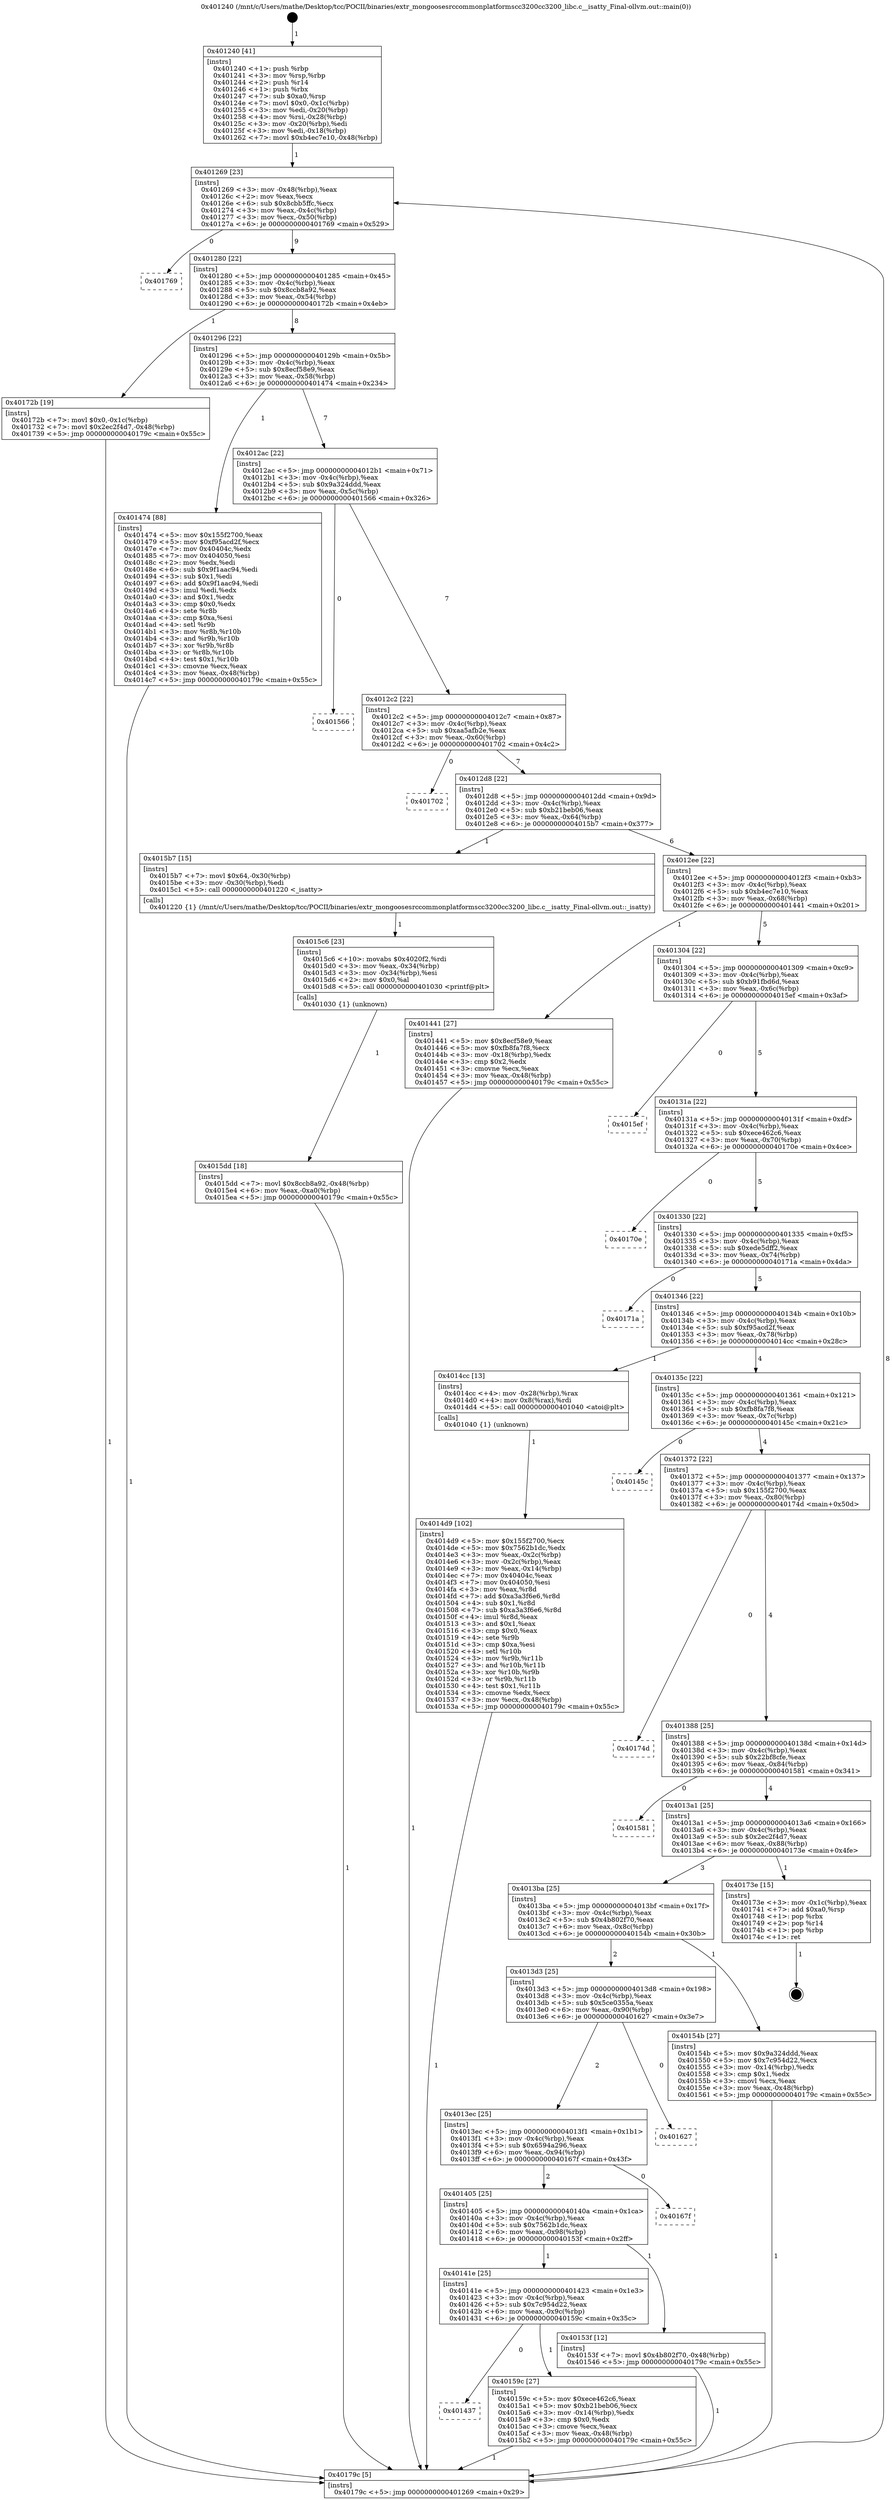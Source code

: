 digraph "0x401240" {
  label = "0x401240 (/mnt/c/Users/mathe/Desktop/tcc/POCII/binaries/extr_mongoosesrccommonplatformscc3200cc3200_libc.c__isatty_Final-ollvm.out::main(0))"
  labelloc = "t"
  node[shape=record]

  Entry [label="",width=0.3,height=0.3,shape=circle,fillcolor=black,style=filled]
  "0x401269" [label="{
     0x401269 [23]\l
     | [instrs]\l
     &nbsp;&nbsp;0x401269 \<+3\>: mov -0x48(%rbp),%eax\l
     &nbsp;&nbsp;0x40126c \<+2\>: mov %eax,%ecx\l
     &nbsp;&nbsp;0x40126e \<+6\>: sub $0x8cbb5ffc,%ecx\l
     &nbsp;&nbsp;0x401274 \<+3\>: mov %eax,-0x4c(%rbp)\l
     &nbsp;&nbsp;0x401277 \<+3\>: mov %ecx,-0x50(%rbp)\l
     &nbsp;&nbsp;0x40127a \<+6\>: je 0000000000401769 \<main+0x529\>\l
  }"]
  "0x401769" [label="{
     0x401769\l
  }", style=dashed]
  "0x401280" [label="{
     0x401280 [22]\l
     | [instrs]\l
     &nbsp;&nbsp;0x401280 \<+5\>: jmp 0000000000401285 \<main+0x45\>\l
     &nbsp;&nbsp;0x401285 \<+3\>: mov -0x4c(%rbp),%eax\l
     &nbsp;&nbsp;0x401288 \<+5\>: sub $0x8ccb8a92,%eax\l
     &nbsp;&nbsp;0x40128d \<+3\>: mov %eax,-0x54(%rbp)\l
     &nbsp;&nbsp;0x401290 \<+6\>: je 000000000040172b \<main+0x4eb\>\l
  }"]
  Exit [label="",width=0.3,height=0.3,shape=circle,fillcolor=black,style=filled,peripheries=2]
  "0x40172b" [label="{
     0x40172b [19]\l
     | [instrs]\l
     &nbsp;&nbsp;0x40172b \<+7\>: movl $0x0,-0x1c(%rbp)\l
     &nbsp;&nbsp;0x401732 \<+7\>: movl $0x2ec2f4d7,-0x48(%rbp)\l
     &nbsp;&nbsp;0x401739 \<+5\>: jmp 000000000040179c \<main+0x55c\>\l
  }"]
  "0x401296" [label="{
     0x401296 [22]\l
     | [instrs]\l
     &nbsp;&nbsp;0x401296 \<+5\>: jmp 000000000040129b \<main+0x5b\>\l
     &nbsp;&nbsp;0x40129b \<+3\>: mov -0x4c(%rbp),%eax\l
     &nbsp;&nbsp;0x40129e \<+5\>: sub $0x8ecf58e9,%eax\l
     &nbsp;&nbsp;0x4012a3 \<+3\>: mov %eax,-0x58(%rbp)\l
     &nbsp;&nbsp;0x4012a6 \<+6\>: je 0000000000401474 \<main+0x234\>\l
  }"]
  "0x4015dd" [label="{
     0x4015dd [18]\l
     | [instrs]\l
     &nbsp;&nbsp;0x4015dd \<+7\>: movl $0x8ccb8a92,-0x48(%rbp)\l
     &nbsp;&nbsp;0x4015e4 \<+6\>: mov %eax,-0xa0(%rbp)\l
     &nbsp;&nbsp;0x4015ea \<+5\>: jmp 000000000040179c \<main+0x55c\>\l
  }"]
  "0x401474" [label="{
     0x401474 [88]\l
     | [instrs]\l
     &nbsp;&nbsp;0x401474 \<+5\>: mov $0x155f2700,%eax\l
     &nbsp;&nbsp;0x401479 \<+5\>: mov $0xf95acd2f,%ecx\l
     &nbsp;&nbsp;0x40147e \<+7\>: mov 0x40404c,%edx\l
     &nbsp;&nbsp;0x401485 \<+7\>: mov 0x404050,%esi\l
     &nbsp;&nbsp;0x40148c \<+2\>: mov %edx,%edi\l
     &nbsp;&nbsp;0x40148e \<+6\>: sub $0x9f1aac94,%edi\l
     &nbsp;&nbsp;0x401494 \<+3\>: sub $0x1,%edi\l
     &nbsp;&nbsp;0x401497 \<+6\>: add $0x9f1aac94,%edi\l
     &nbsp;&nbsp;0x40149d \<+3\>: imul %edi,%edx\l
     &nbsp;&nbsp;0x4014a0 \<+3\>: and $0x1,%edx\l
     &nbsp;&nbsp;0x4014a3 \<+3\>: cmp $0x0,%edx\l
     &nbsp;&nbsp;0x4014a6 \<+4\>: sete %r8b\l
     &nbsp;&nbsp;0x4014aa \<+3\>: cmp $0xa,%esi\l
     &nbsp;&nbsp;0x4014ad \<+4\>: setl %r9b\l
     &nbsp;&nbsp;0x4014b1 \<+3\>: mov %r8b,%r10b\l
     &nbsp;&nbsp;0x4014b4 \<+3\>: and %r9b,%r10b\l
     &nbsp;&nbsp;0x4014b7 \<+3\>: xor %r9b,%r8b\l
     &nbsp;&nbsp;0x4014ba \<+3\>: or %r8b,%r10b\l
     &nbsp;&nbsp;0x4014bd \<+4\>: test $0x1,%r10b\l
     &nbsp;&nbsp;0x4014c1 \<+3\>: cmovne %ecx,%eax\l
     &nbsp;&nbsp;0x4014c4 \<+3\>: mov %eax,-0x48(%rbp)\l
     &nbsp;&nbsp;0x4014c7 \<+5\>: jmp 000000000040179c \<main+0x55c\>\l
  }"]
  "0x4012ac" [label="{
     0x4012ac [22]\l
     | [instrs]\l
     &nbsp;&nbsp;0x4012ac \<+5\>: jmp 00000000004012b1 \<main+0x71\>\l
     &nbsp;&nbsp;0x4012b1 \<+3\>: mov -0x4c(%rbp),%eax\l
     &nbsp;&nbsp;0x4012b4 \<+5\>: sub $0x9a324ddd,%eax\l
     &nbsp;&nbsp;0x4012b9 \<+3\>: mov %eax,-0x5c(%rbp)\l
     &nbsp;&nbsp;0x4012bc \<+6\>: je 0000000000401566 \<main+0x326\>\l
  }"]
  "0x4015c6" [label="{
     0x4015c6 [23]\l
     | [instrs]\l
     &nbsp;&nbsp;0x4015c6 \<+10\>: movabs $0x4020f2,%rdi\l
     &nbsp;&nbsp;0x4015d0 \<+3\>: mov %eax,-0x34(%rbp)\l
     &nbsp;&nbsp;0x4015d3 \<+3\>: mov -0x34(%rbp),%esi\l
     &nbsp;&nbsp;0x4015d6 \<+2\>: mov $0x0,%al\l
     &nbsp;&nbsp;0x4015d8 \<+5\>: call 0000000000401030 \<printf@plt\>\l
     | [calls]\l
     &nbsp;&nbsp;0x401030 \{1\} (unknown)\l
  }"]
  "0x401566" [label="{
     0x401566\l
  }", style=dashed]
  "0x4012c2" [label="{
     0x4012c2 [22]\l
     | [instrs]\l
     &nbsp;&nbsp;0x4012c2 \<+5\>: jmp 00000000004012c7 \<main+0x87\>\l
     &nbsp;&nbsp;0x4012c7 \<+3\>: mov -0x4c(%rbp),%eax\l
     &nbsp;&nbsp;0x4012ca \<+5\>: sub $0xaa5afb2e,%eax\l
     &nbsp;&nbsp;0x4012cf \<+3\>: mov %eax,-0x60(%rbp)\l
     &nbsp;&nbsp;0x4012d2 \<+6\>: je 0000000000401702 \<main+0x4c2\>\l
  }"]
  "0x401437" [label="{
     0x401437\l
  }", style=dashed]
  "0x401702" [label="{
     0x401702\l
  }", style=dashed]
  "0x4012d8" [label="{
     0x4012d8 [22]\l
     | [instrs]\l
     &nbsp;&nbsp;0x4012d8 \<+5\>: jmp 00000000004012dd \<main+0x9d\>\l
     &nbsp;&nbsp;0x4012dd \<+3\>: mov -0x4c(%rbp),%eax\l
     &nbsp;&nbsp;0x4012e0 \<+5\>: sub $0xb21beb06,%eax\l
     &nbsp;&nbsp;0x4012e5 \<+3\>: mov %eax,-0x64(%rbp)\l
     &nbsp;&nbsp;0x4012e8 \<+6\>: je 00000000004015b7 \<main+0x377\>\l
  }"]
  "0x40159c" [label="{
     0x40159c [27]\l
     | [instrs]\l
     &nbsp;&nbsp;0x40159c \<+5\>: mov $0xece462c6,%eax\l
     &nbsp;&nbsp;0x4015a1 \<+5\>: mov $0xb21beb06,%ecx\l
     &nbsp;&nbsp;0x4015a6 \<+3\>: mov -0x14(%rbp),%edx\l
     &nbsp;&nbsp;0x4015a9 \<+3\>: cmp $0x0,%edx\l
     &nbsp;&nbsp;0x4015ac \<+3\>: cmove %ecx,%eax\l
     &nbsp;&nbsp;0x4015af \<+3\>: mov %eax,-0x48(%rbp)\l
     &nbsp;&nbsp;0x4015b2 \<+5\>: jmp 000000000040179c \<main+0x55c\>\l
  }"]
  "0x4015b7" [label="{
     0x4015b7 [15]\l
     | [instrs]\l
     &nbsp;&nbsp;0x4015b7 \<+7\>: movl $0x64,-0x30(%rbp)\l
     &nbsp;&nbsp;0x4015be \<+3\>: mov -0x30(%rbp),%edi\l
     &nbsp;&nbsp;0x4015c1 \<+5\>: call 0000000000401220 \<_isatty\>\l
     | [calls]\l
     &nbsp;&nbsp;0x401220 \{1\} (/mnt/c/Users/mathe/Desktop/tcc/POCII/binaries/extr_mongoosesrccommonplatformscc3200cc3200_libc.c__isatty_Final-ollvm.out::_isatty)\l
  }"]
  "0x4012ee" [label="{
     0x4012ee [22]\l
     | [instrs]\l
     &nbsp;&nbsp;0x4012ee \<+5\>: jmp 00000000004012f3 \<main+0xb3\>\l
     &nbsp;&nbsp;0x4012f3 \<+3\>: mov -0x4c(%rbp),%eax\l
     &nbsp;&nbsp;0x4012f6 \<+5\>: sub $0xb4ec7e10,%eax\l
     &nbsp;&nbsp;0x4012fb \<+3\>: mov %eax,-0x68(%rbp)\l
     &nbsp;&nbsp;0x4012fe \<+6\>: je 0000000000401441 \<main+0x201\>\l
  }"]
  "0x40141e" [label="{
     0x40141e [25]\l
     | [instrs]\l
     &nbsp;&nbsp;0x40141e \<+5\>: jmp 0000000000401423 \<main+0x1e3\>\l
     &nbsp;&nbsp;0x401423 \<+3\>: mov -0x4c(%rbp),%eax\l
     &nbsp;&nbsp;0x401426 \<+5\>: sub $0x7c954d22,%eax\l
     &nbsp;&nbsp;0x40142b \<+6\>: mov %eax,-0x9c(%rbp)\l
     &nbsp;&nbsp;0x401431 \<+6\>: je 000000000040159c \<main+0x35c\>\l
  }"]
  "0x401441" [label="{
     0x401441 [27]\l
     | [instrs]\l
     &nbsp;&nbsp;0x401441 \<+5\>: mov $0x8ecf58e9,%eax\l
     &nbsp;&nbsp;0x401446 \<+5\>: mov $0xfb8fa7f8,%ecx\l
     &nbsp;&nbsp;0x40144b \<+3\>: mov -0x18(%rbp),%edx\l
     &nbsp;&nbsp;0x40144e \<+3\>: cmp $0x2,%edx\l
     &nbsp;&nbsp;0x401451 \<+3\>: cmovne %ecx,%eax\l
     &nbsp;&nbsp;0x401454 \<+3\>: mov %eax,-0x48(%rbp)\l
     &nbsp;&nbsp;0x401457 \<+5\>: jmp 000000000040179c \<main+0x55c\>\l
  }"]
  "0x401304" [label="{
     0x401304 [22]\l
     | [instrs]\l
     &nbsp;&nbsp;0x401304 \<+5\>: jmp 0000000000401309 \<main+0xc9\>\l
     &nbsp;&nbsp;0x401309 \<+3\>: mov -0x4c(%rbp),%eax\l
     &nbsp;&nbsp;0x40130c \<+5\>: sub $0xb91fbd6d,%eax\l
     &nbsp;&nbsp;0x401311 \<+3\>: mov %eax,-0x6c(%rbp)\l
     &nbsp;&nbsp;0x401314 \<+6\>: je 00000000004015ef \<main+0x3af\>\l
  }"]
  "0x40179c" [label="{
     0x40179c [5]\l
     | [instrs]\l
     &nbsp;&nbsp;0x40179c \<+5\>: jmp 0000000000401269 \<main+0x29\>\l
  }"]
  "0x401240" [label="{
     0x401240 [41]\l
     | [instrs]\l
     &nbsp;&nbsp;0x401240 \<+1\>: push %rbp\l
     &nbsp;&nbsp;0x401241 \<+3\>: mov %rsp,%rbp\l
     &nbsp;&nbsp;0x401244 \<+2\>: push %r14\l
     &nbsp;&nbsp;0x401246 \<+1\>: push %rbx\l
     &nbsp;&nbsp;0x401247 \<+7\>: sub $0xa0,%rsp\l
     &nbsp;&nbsp;0x40124e \<+7\>: movl $0x0,-0x1c(%rbp)\l
     &nbsp;&nbsp;0x401255 \<+3\>: mov %edi,-0x20(%rbp)\l
     &nbsp;&nbsp;0x401258 \<+4\>: mov %rsi,-0x28(%rbp)\l
     &nbsp;&nbsp;0x40125c \<+3\>: mov -0x20(%rbp),%edi\l
     &nbsp;&nbsp;0x40125f \<+3\>: mov %edi,-0x18(%rbp)\l
     &nbsp;&nbsp;0x401262 \<+7\>: movl $0xb4ec7e10,-0x48(%rbp)\l
  }"]
  "0x40153f" [label="{
     0x40153f [12]\l
     | [instrs]\l
     &nbsp;&nbsp;0x40153f \<+7\>: movl $0x4b802f70,-0x48(%rbp)\l
     &nbsp;&nbsp;0x401546 \<+5\>: jmp 000000000040179c \<main+0x55c\>\l
  }"]
  "0x4015ef" [label="{
     0x4015ef\l
  }", style=dashed]
  "0x40131a" [label="{
     0x40131a [22]\l
     | [instrs]\l
     &nbsp;&nbsp;0x40131a \<+5\>: jmp 000000000040131f \<main+0xdf\>\l
     &nbsp;&nbsp;0x40131f \<+3\>: mov -0x4c(%rbp),%eax\l
     &nbsp;&nbsp;0x401322 \<+5\>: sub $0xece462c6,%eax\l
     &nbsp;&nbsp;0x401327 \<+3\>: mov %eax,-0x70(%rbp)\l
     &nbsp;&nbsp;0x40132a \<+6\>: je 000000000040170e \<main+0x4ce\>\l
  }"]
  "0x401405" [label="{
     0x401405 [25]\l
     | [instrs]\l
     &nbsp;&nbsp;0x401405 \<+5\>: jmp 000000000040140a \<main+0x1ca\>\l
     &nbsp;&nbsp;0x40140a \<+3\>: mov -0x4c(%rbp),%eax\l
     &nbsp;&nbsp;0x40140d \<+5\>: sub $0x7562b1dc,%eax\l
     &nbsp;&nbsp;0x401412 \<+6\>: mov %eax,-0x98(%rbp)\l
     &nbsp;&nbsp;0x401418 \<+6\>: je 000000000040153f \<main+0x2ff\>\l
  }"]
  "0x40170e" [label="{
     0x40170e\l
  }", style=dashed]
  "0x401330" [label="{
     0x401330 [22]\l
     | [instrs]\l
     &nbsp;&nbsp;0x401330 \<+5\>: jmp 0000000000401335 \<main+0xf5\>\l
     &nbsp;&nbsp;0x401335 \<+3\>: mov -0x4c(%rbp),%eax\l
     &nbsp;&nbsp;0x401338 \<+5\>: sub $0xede5dff2,%eax\l
     &nbsp;&nbsp;0x40133d \<+3\>: mov %eax,-0x74(%rbp)\l
     &nbsp;&nbsp;0x401340 \<+6\>: je 000000000040171a \<main+0x4da\>\l
  }"]
  "0x40167f" [label="{
     0x40167f\l
  }", style=dashed]
  "0x40171a" [label="{
     0x40171a\l
  }", style=dashed]
  "0x401346" [label="{
     0x401346 [22]\l
     | [instrs]\l
     &nbsp;&nbsp;0x401346 \<+5\>: jmp 000000000040134b \<main+0x10b\>\l
     &nbsp;&nbsp;0x40134b \<+3\>: mov -0x4c(%rbp),%eax\l
     &nbsp;&nbsp;0x40134e \<+5\>: sub $0xf95acd2f,%eax\l
     &nbsp;&nbsp;0x401353 \<+3\>: mov %eax,-0x78(%rbp)\l
     &nbsp;&nbsp;0x401356 \<+6\>: je 00000000004014cc \<main+0x28c\>\l
  }"]
  "0x4013ec" [label="{
     0x4013ec [25]\l
     | [instrs]\l
     &nbsp;&nbsp;0x4013ec \<+5\>: jmp 00000000004013f1 \<main+0x1b1\>\l
     &nbsp;&nbsp;0x4013f1 \<+3\>: mov -0x4c(%rbp),%eax\l
     &nbsp;&nbsp;0x4013f4 \<+5\>: sub $0x6594a296,%eax\l
     &nbsp;&nbsp;0x4013f9 \<+6\>: mov %eax,-0x94(%rbp)\l
     &nbsp;&nbsp;0x4013ff \<+6\>: je 000000000040167f \<main+0x43f\>\l
  }"]
  "0x4014cc" [label="{
     0x4014cc [13]\l
     | [instrs]\l
     &nbsp;&nbsp;0x4014cc \<+4\>: mov -0x28(%rbp),%rax\l
     &nbsp;&nbsp;0x4014d0 \<+4\>: mov 0x8(%rax),%rdi\l
     &nbsp;&nbsp;0x4014d4 \<+5\>: call 0000000000401040 \<atoi@plt\>\l
     | [calls]\l
     &nbsp;&nbsp;0x401040 \{1\} (unknown)\l
  }"]
  "0x40135c" [label="{
     0x40135c [22]\l
     | [instrs]\l
     &nbsp;&nbsp;0x40135c \<+5\>: jmp 0000000000401361 \<main+0x121\>\l
     &nbsp;&nbsp;0x401361 \<+3\>: mov -0x4c(%rbp),%eax\l
     &nbsp;&nbsp;0x401364 \<+5\>: sub $0xfb8fa7f8,%eax\l
     &nbsp;&nbsp;0x401369 \<+3\>: mov %eax,-0x7c(%rbp)\l
     &nbsp;&nbsp;0x40136c \<+6\>: je 000000000040145c \<main+0x21c\>\l
  }"]
  "0x4014d9" [label="{
     0x4014d9 [102]\l
     | [instrs]\l
     &nbsp;&nbsp;0x4014d9 \<+5\>: mov $0x155f2700,%ecx\l
     &nbsp;&nbsp;0x4014de \<+5\>: mov $0x7562b1dc,%edx\l
     &nbsp;&nbsp;0x4014e3 \<+3\>: mov %eax,-0x2c(%rbp)\l
     &nbsp;&nbsp;0x4014e6 \<+3\>: mov -0x2c(%rbp),%eax\l
     &nbsp;&nbsp;0x4014e9 \<+3\>: mov %eax,-0x14(%rbp)\l
     &nbsp;&nbsp;0x4014ec \<+7\>: mov 0x40404c,%eax\l
     &nbsp;&nbsp;0x4014f3 \<+7\>: mov 0x404050,%esi\l
     &nbsp;&nbsp;0x4014fa \<+3\>: mov %eax,%r8d\l
     &nbsp;&nbsp;0x4014fd \<+7\>: add $0xa3a3f6e6,%r8d\l
     &nbsp;&nbsp;0x401504 \<+4\>: sub $0x1,%r8d\l
     &nbsp;&nbsp;0x401508 \<+7\>: sub $0xa3a3f6e6,%r8d\l
     &nbsp;&nbsp;0x40150f \<+4\>: imul %r8d,%eax\l
     &nbsp;&nbsp;0x401513 \<+3\>: and $0x1,%eax\l
     &nbsp;&nbsp;0x401516 \<+3\>: cmp $0x0,%eax\l
     &nbsp;&nbsp;0x401519 \<+4\>: sete %r9b\l
     &nbsp;&nbsp;0x40151d \<+3\>: cmp $0xa,%esi\l
     &nbsp;&nbsp;0x401520 \<+4\>: setl %r10b\l
     &nbsp;&nbsp;0x401524 \<+3\>: mov %r9b,%r11b\l
     &nbsp;&nbsp;0x401527 \<+3\>: and %r10b,%r11b\l
     &nbsp;&nbsp;0x40152a \<+3\>: xor %r10b,%r9b\l
     &nbsp;&nbsp;0x40152d \<+3\>: or %r9b,%r11b\l
     &nbsp;&nbsp;0x401530 \<+4\>: test $0x1,%r11b\l
     &nbsp;&nbsp;0x401534 \<+3\>: cmovne %edx,%ecx\l
     &nbsp;&nbsp;0x401537 \<+3\>: mov %ecx,-0x48(%rbp)\l
     &nbsp;&nbsp;0x40153a \<+5\>: jmp 000000000040179c \<main+0x55c\>\l
  }"]
  "0x401627" [label="{
     0x401627\l
  }", style=dashed]
  "0x40145c" [label="{
     0x40145c\l
  }", style=dashed]
  "0x401372" [label="{
     0x401372 [22]\l
     | [instrs]\l
     &nbsp;&nbsp;0x401372 \<+5\>: jmp 0000000000401377 \<main+0x137\>\l
     &nbsp;&nbsp;0x401377 \<+3\>: mov -0x4c(%rbp),%eax\l
     &nbsp;&nbsp;0x40137a \<+5\>: sub $0x155f2700,%eax\l
     &nbsp;&nbsp;0x40137f \<+3\>: mov %eax,-0x80(%rbp)\l
     &nbsp;&nbsp;0x401382 \<+6\>: je 000000000040174d \<main+0x50d\>\l
  }"]
  "0x4013d3" [label="{
     0x4013d3 [25]\l
     | [instrs]\l
     &nbsp;&nbsp;0x4013d3 \<+5\>: jmp 00000000004013d8 \<main+0x198\>\l
     &nbsp;&nbsp;0x4013d8 \<+3\>: mov -0x4c(%rbp),%eax\l
     &nbsp;&nbsp;0x4013db \<+5\>: sub $0x5ce0355a,%eax\l
     &nbsp;&nbsp;0x4013e0 \<+6\>: mov %eax,-0x90(%rbp)\l
     &nbsp;&nbsp;0x4013e6 \<+6\>: je 0000000000401627 \<main+0x3e7\>\l
  }"]
  "0x40174d" [label="{
     0x40174d\l
  }", style=dashed]
  "0x401388" [label="{
     0x401388 [25]\l
     | [instrs]\l
     &nbsp;&nbsp;0x401388 \<+5\>: jmp 000000000040138d \<main+0x14d\>\l
     &nbsp;&nbsp;0x40138d \<+3\>: mov -0x4c(%rbp),%eax\l
     &nbsp;&nbsp;0x401390 \<+5\>: sub $0x22bf8cfe,%eax\l
     &nbsp;&nbsp;0x401395 \<+6\>: mov %eax,-0x84(%rbp)\l
     &nbsp;&nbsp;0x40139b \<+6\>: je 0000000000401581 \<main+0x341\>\l
  }"]
  "0x40154b" [label="{
     0x40154b [27]\l
     | [instrs]\l
     &nbsp;&nbsp;0x40154b \<+5\>: mov $0x9a324ddd,%eax\l
     &nbsp;&nbsp;0x401550 \<+5\>: mov $0x7c954d22,%ecx\l
     &nbsp;&nbsp;0x401555 \<+3\>: mov -0x14(%rbp),%edx\l
     &nbsp;&nbsp;0x401558 \<+3\>: cmp $0x1,%edx\l
     &nbsp;&nbsp;0x40155b \<+3\>: cmovl %ecx,%eax\l
     &nbsp;&nbsp;0x40155e \<+3\>: mov %eax,-0x48(%rbp)\l
     &nbsp;&nbsp;0x401561 \<+5\>: jmp 000000000040179c \<main+0x55c\>\l
  }"]
  "0x401581" [label="{
     0x401581\l
  }", style=dashed]
  "0x4013a1" [label="{
     0x4013a1 [25]\l
     | [instrs]\l
     &nbsp;&nbsp;0x4013a1 \<+5\>: jmp 00000000004013a6 \<main+0x166\>\l
     &nbsp;&nbsp;0x4013a6 \<+3\>: mov -0x4c(%rbp),%eax\l
     &nbsp;&nbsp;0x4013a9 \<+5\>: sub $0x2ec2f4d7,%eax\l
     &nbsp;&nbsp;0x4013ae \<+6\>: mov %eax,-0x88(%rbp)\l
     &nbsp;&nbsp;0x4013b4 \<+6\>: je 000000000040173e \<main+0x4fe\>\l
  }"]
  "0x4013ba" [label="{
     0x4013ba [25]\l
     | [instrs]\l
     &nbsp;&nbsp;0x4013ba \<+5\>: jmp 00000000004013bf \<main+0x17f\>\l
     &nbsp;&nbsp;0x4013bf \<+3\>: mov -0x4c(%rbp),%eax\l
     &nbsp;&nbsp;0x4013c2 \<+5\>: sub $0x4b802f70,%eax\l
     &nbsp;&nbsp;0x4013c7 \<+6\>: mov %eax,-0x8c(%rbp)\l
     &nbsp;&nbsp;0x4013cd \<+6\>: je 000000000040154b \<main+0x30b\>\l
  }"]
  "0x40173e" [label="{
     0x40173e [15]\l
     | [instrs]\l
     &nbsp;&nbsp;0x40173e \<+3\>: mov -0x1c(%rbp),%eax\l
     &nbsp;&nbsp;0x401741 \<+7\>: add $0xa0,%rsp\l
     &nbsp;&nbsp;0x401748 \<+1\>: pop %rbx\l
     &nbsp;&nbsp;0x401749 \<+2\>: pop %r14\l
     &nbsp;&nbsp;0x40174b \<+1\>: pop %rbp\l
     &nbsp;&nbsp;0x40174c \<+1\>: ret\l
  }"]
  Entry -> "0x401240" [label=" 1"]
  "0x401269" -> "0x401769" [label=" 0"]
  "0x401269" -> "0x401280" [label=" 9"]
  "0x40173e" -> Exit [label=" 1"]
  "0x401280" -> "0x40172b" [label=" 1"]
  "0x401280" -> "0x401296" [label=" 8"]
  "0x40172b" -> "0x40179c" [label=" 1"]
  "0x401296" -> "0x401474" [label=" 1"]
  "0x401296" -> "0x4012ac" [label=" 7"]
  "0x4015dd" -> "0x40179c" [label=" 1"]
  "0x4012ac" -> "0x401566" [label=" 0"]
  "0x4012ac" -> "0x4012c2" [label=" 7"]
  "0x4015c6" -> "0x4015dd" [label=" 1"]
  "0x4012c2" -> "0x401702" [label=" 0"]
  "0x4012c2" -> "0x4012d8" [label=" 7"]
  "0x4015b7" -> "0x4015c6" [label=" 1"]
  "0x4012d8" -> "0x4015b7" [label=" 1"]
  "0x4012d8" -> "0x4012ee" [label=" 6"]
  "0x40159c" -> "0x40179c" [label=" 1"]
  "0x4012ee" -> "0x401441" [label=" 1"]
  "0x4012ee" -> "0x401304" [label=" 5"]
  "0x401441" -> "0x40179c" [label=" 1"]
  "0x401240" -> "0x401269" [label=" 1"]
  "0x40179c" -> "0x401269" [label=" 8"]
  "0x401474" -> "0x40179c" [label=" 1"]
  "0x40141e" -> "0x40159c" [label=" 1"]
  "0x401304" -> "0x4015ef" [label=" 0"]
  "0x401304" -> "0x40131a" [label=" 5"]
  "0x40141e" -> "0x401437" [label=" 0"]
  "0x40131a" -> "0x40170e" [label=" 0"]
  "0x40131a" -> "0x401330" [label=" 5"]
  "0x40153f" -> "0x40179c" [label=" 1"]
  "0x401330" -> "0x40171a" [label=" 0"]
  "0x401330" -> "0x401346" [label=" 5"]
  "0x401405" -> "0x40141e" [label=" 1"]
  "0x401346" -> "0x4014cc" [label=" 1"]
  "0x401346" -> "0x40135c" [label=" 4"]
  "0x4014cc" -> "0x4014d9" [label=" 1"]
  "0x4014d9" -> "0x40179c" [label=" 1"]
  "0x40154b" -> "0x40179c" [label=" 1"]
  "0x40135c" -> "0x40145c" [label=" 0"]
  "0x40135c" -> "0x401372" [label=" 4"]
  "0x4013ec" -> "0x401405" [label=" 2"]
  "0x401372" -> "0x40174d" [label=" 0"]
  "0x401372" -> "0x401388" [label=" 4"]
  "0x401405" -> "0x40153f" [label=" 1"]
  "0x401388" -> "0x401581" [label=" 0"]
  "0x401388" -> "0x4013a1" [label=" 4"]
  "0x4013d3" -> "0x4013ec" [label=" 2"]
  "0x4013a1" -> "0x40173e" [label=" 1"]
  "0x4013a1" -> "0x4013ba" [label=" 3"]
  "0x4013d3" -> "0x401627" [label=" 0"]
  "0x4013ba" -> "0x40154b" [label=" 1"]
  "0x4013ba" -> "0x4013d3" [label=" 2"]
  "0x4013ec" -> "0x40167f" [label=" 0"]
}
